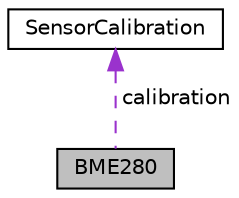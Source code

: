 digraph "BME280"
{
 // LATEX_PDF_SIZE
  edge [fontname="Helvetica",fontsize="10",labelfontname="Helvetica",labelfontsize="10"];
  node [fontname="Helvetica",fontsize="10",shape=record];
  Node1 [label="BME280",height=0.2,width=0.4,color="black", fillcolor="grey75", style="filled", fontcolor="black",tooltip=" "];
  Node2 -> Node1 [dir="back",color="darkorchid3",fontsize="10",style="dashed",label=" calibration" ,fontname="Helvetica"];
  Node2 [label="SensorCalibration",height=0.2,width=0.4,color="black", fillcolor="white", style="filled",URL="$struct_sensor_calibration.html",tooltip=" "];
}
